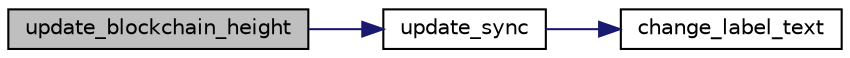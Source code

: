 digraph "update_blockchain_height"
{
 // LATEX_PDF_SIZE
  edge [fontname="Helvetica",fontsize="10",labelfontname="Helvetica",labelfontsize="10"];
  node [fontname="Helvetica",fontsize="10",shape=record];
  rankdir="LR";
  Node1 [label="update_blockchain_height",height=0.2,width=0.4,color="black", fillcolor="grey75", style="filled", fontcolor="black",tooltip=" "];
  Node1 -> Node2 [color="midnightblue",fontsize="10",style="solid",fontname="Helvetica"];
  Node2 [label="update_sync",height=0.2,width=0.4,color="black", fillcolor="white", style="filled",URL="$ui_8h.html#aa390af6abf83347d6b141cee7b7dde29",tooltip=" "];
  Node2 -> Node3 [color="midnightblue",fontsize="10",style="solid",fontname="Helvetica"];
  Node3 [label="change_label_text",height=0.2,width=0.4,color="black", fillcolor="white", style="filled",URL="$ui_8c.html#ae4c608b5626430bac55322e32309bf8f",tooltip=" "];
}
